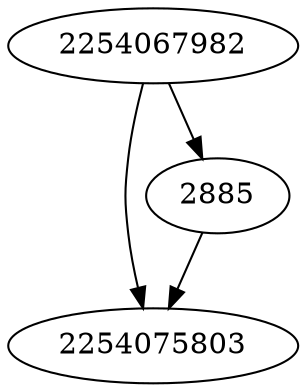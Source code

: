 strict digraph  {
2254075803;
2885;
2254067982;
2885 -> 2254075803;
2254067982 -> 2885;
2254067982 -> 2254075803;
}

